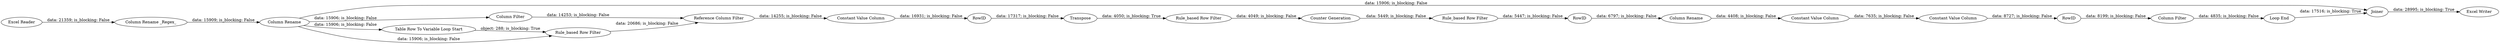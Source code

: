 digraph {
	"3088762442069298889_1" [label="Excel Reader"]
	"3088762442069298889_9" [label="Column Rename"]
	"3088762442069298889_22" [label=Joiner]
	"3088762442069298889_12" [label="Rule_based Row Filter"]
	"3088762442069298889_15" [label=RowID]
	"3088762442069298889_10" [label="Constant Value Column"]
	"3088762442069298889_7" [label="Reference Column Filter"]
	"3088762442069298889_8" [label="Column Rename _Regex_"]
	"3088762442069298889_23" [label="Excel Writer"]
	"3088762442069298889_4" [label="Column Filter"]
	"3088762442069298889_21" [label="Loop End"]
	"3088762442069298889_6" [label=Transpose]
	"3088762442069298889_20" [label="Column Filter"]
	"3088762442069298889_19" [label=RowID]
	"3088762442069298889_2" [label="Table Row To Variable Loop Start"]
	"3088762442069298889_11" [label=RowID]
	"3088762442069298889_13" [label="Counter Generation"]
	"3088762442069298889_18" [label="Constant Value Column"]
	"3088762442069298889_5" [label="Rule_based Row Filter"]
	"3088762442069298889_14" [label="Rule_based Row Filter"]
	"3088762442069298889_17" [label="Constant Value Column"]
	"3088762442069298889_16" [label="Column Rename"]
	"3088762442069298889_21" -> "3088762442069298889_22" [label="data: 17516; is_blocking: True"]
	"3088762442069298889_10" -> "3088762442069298889_11" [label="data: 16931; is_blocking: False"]
	"3088762442069298889_4" -> "3088762442069298889_7" [label="data: 14253; is_blocking: False"]
	"3088762442069298889_19" -> "3088762442069298889_20" [label="data: 8199; is_blocking: False"]
	"3088762442069298889_15" -> "3088762442069298889_16" [label="data: 6797; is_blocking: False"]
	"3088762442069298889_12" -> "3088762442069298889_13" [label="data: 4049; is_blocking: False"]
	"3088762442069298889_9" -> "3088762442069298889_5" [label="data: 15906; is_blocking: False"]
	"3088762442069298889_18" -> "3088762442069298889_19" [label="data: 8727; is_blocking: False"]
	"3088762442069298889_17" -> "3088762442069298889_18" [label="data: 7635; is_blocking: False"]
	"3088762442069298889_7" -> "3088762442069298889_10" [label="data: 14255; is_blocking: False"]
	"3088762442069298889_14" -> "3088762442069298889_15" [label="data: 5447; is_blocking: False"]
	"3088762442069298889_9" -> "3088762442069298889_4" [label="data: 15906; is_blocking: False"]
	"3088762442069298889_6" -> "3088762442069298889_12" [label="data: 4050; is_blocking: True"]
	"3088762442069298889_16" -> "3088762442069298889_17" [label="data: 4408; is_blocking: False"]
	"3088762442069298889_11" -> "3088762442069298889_6" [label="data: 17317; is_blocking: False"]
	"3088762442069298889_22" -> "3088762442069298889_23" [label="data: 28995; is_blocking: True"]
	"3088762442069298889_1" -> "3088762442069298889_8" [label="data: 21359; is_blocking: False"]
	"3088762442069298889_8" -> "3088762442069298889_9" [label="data: 15909; is_blocking: False"]
	"3088762442069298889_9" -> "3088762442069298889_2" [label="data: 15906; is_blocking: False"]
	"3088762442069298889_2" -> "3088762442069298889_5" [label="object: 288; is_blocking: True"]
	"3088762442069298889_13" -> "3088762442069298889_14" [label="data: 5449; is_blocking: False"]
	"3088762442069298889_20" -> "3088762442069298889_21" [label="data: 4835; is_blocking: False"]
	"3088762442069298889_9" -> "3088762442069298889_22" [label="data: 15906; is_blocking: False"]
	"3088762442069298889_5" -> "3088762442069298889_7" [label="data: 20686; is_blocking: False"]
	rankdir=LR
}
